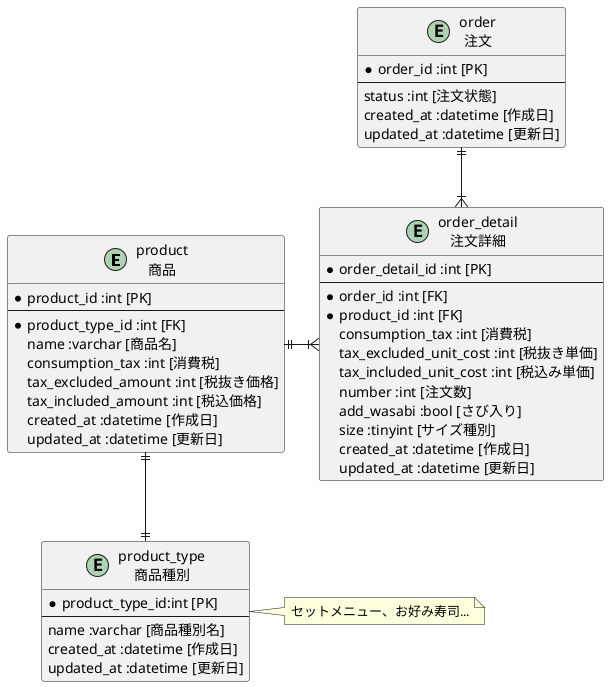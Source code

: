 @startuml
entity product as "product\n商品" {
  *product_id :int [PK]
  --
  *product_type_id :int [FK]
  name :varchar [商品名]
  consumption_tax :int [消費税]
  tax_excluded_amount :int [税抜き価格]
  tax_included_amount :int [税込価格]
  created_at :datetime [作成日]
  updated_at :datetime [更新日]
}

entity product_type as "product_type\n商品種別" {
  *product_type_id:int [PK]
  --
  name :varchar [商品種別名]
  created_at :datetime [作成日]
  updated_at :datetime [更新日]
}

note right: セットメニュー、お好み寿司...

entity order as "order\n注文" {
  *order_id :int [PK]
  --
  status :int [注文状態]
  created_at :datetime [作成日]
  updated_at :datetime [更新日]
}

entity order_detail as "order_detail\n注文詳細" {
  *order_detail_id :int [PK]
  --
  *order_id :int [FK]
  *product_id :int [FK]
  consumption_tax :int [消費税]
  tax_excluded_unit_cost :int [税抜き単価]
  tax_included_unit_cost :int [税込み単価]
  number :int [注文数]
  add_wasabi :bool [さび入り]
  size :tinyint [サイズ種別]
  created_at :datetime [作成日]
  updated_at :datetime [更新日]
}

product ||-d-|| product_type
order ||-d-|{ order_detail
product ||-r-|{ order_detail


@enduml